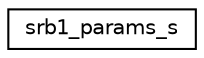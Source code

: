 digraph "Graphical Class Hierarchy"
{
 // LATEX_PDF_SIZE
  edge [fontname="Helvetica",fontsize="10",labelfontname="Helvetica",labelfontsize="10"];
  node [fontname="Helvetica",fontsize="10",shape=record];
  rankdir="LR";
  Node0 [label="srb1_params_s",height=0.2,width=0.4,color="black", fillcolor="white", style="filled",URL="$structsrb1__params__s.html",tooltip=" "];
}
